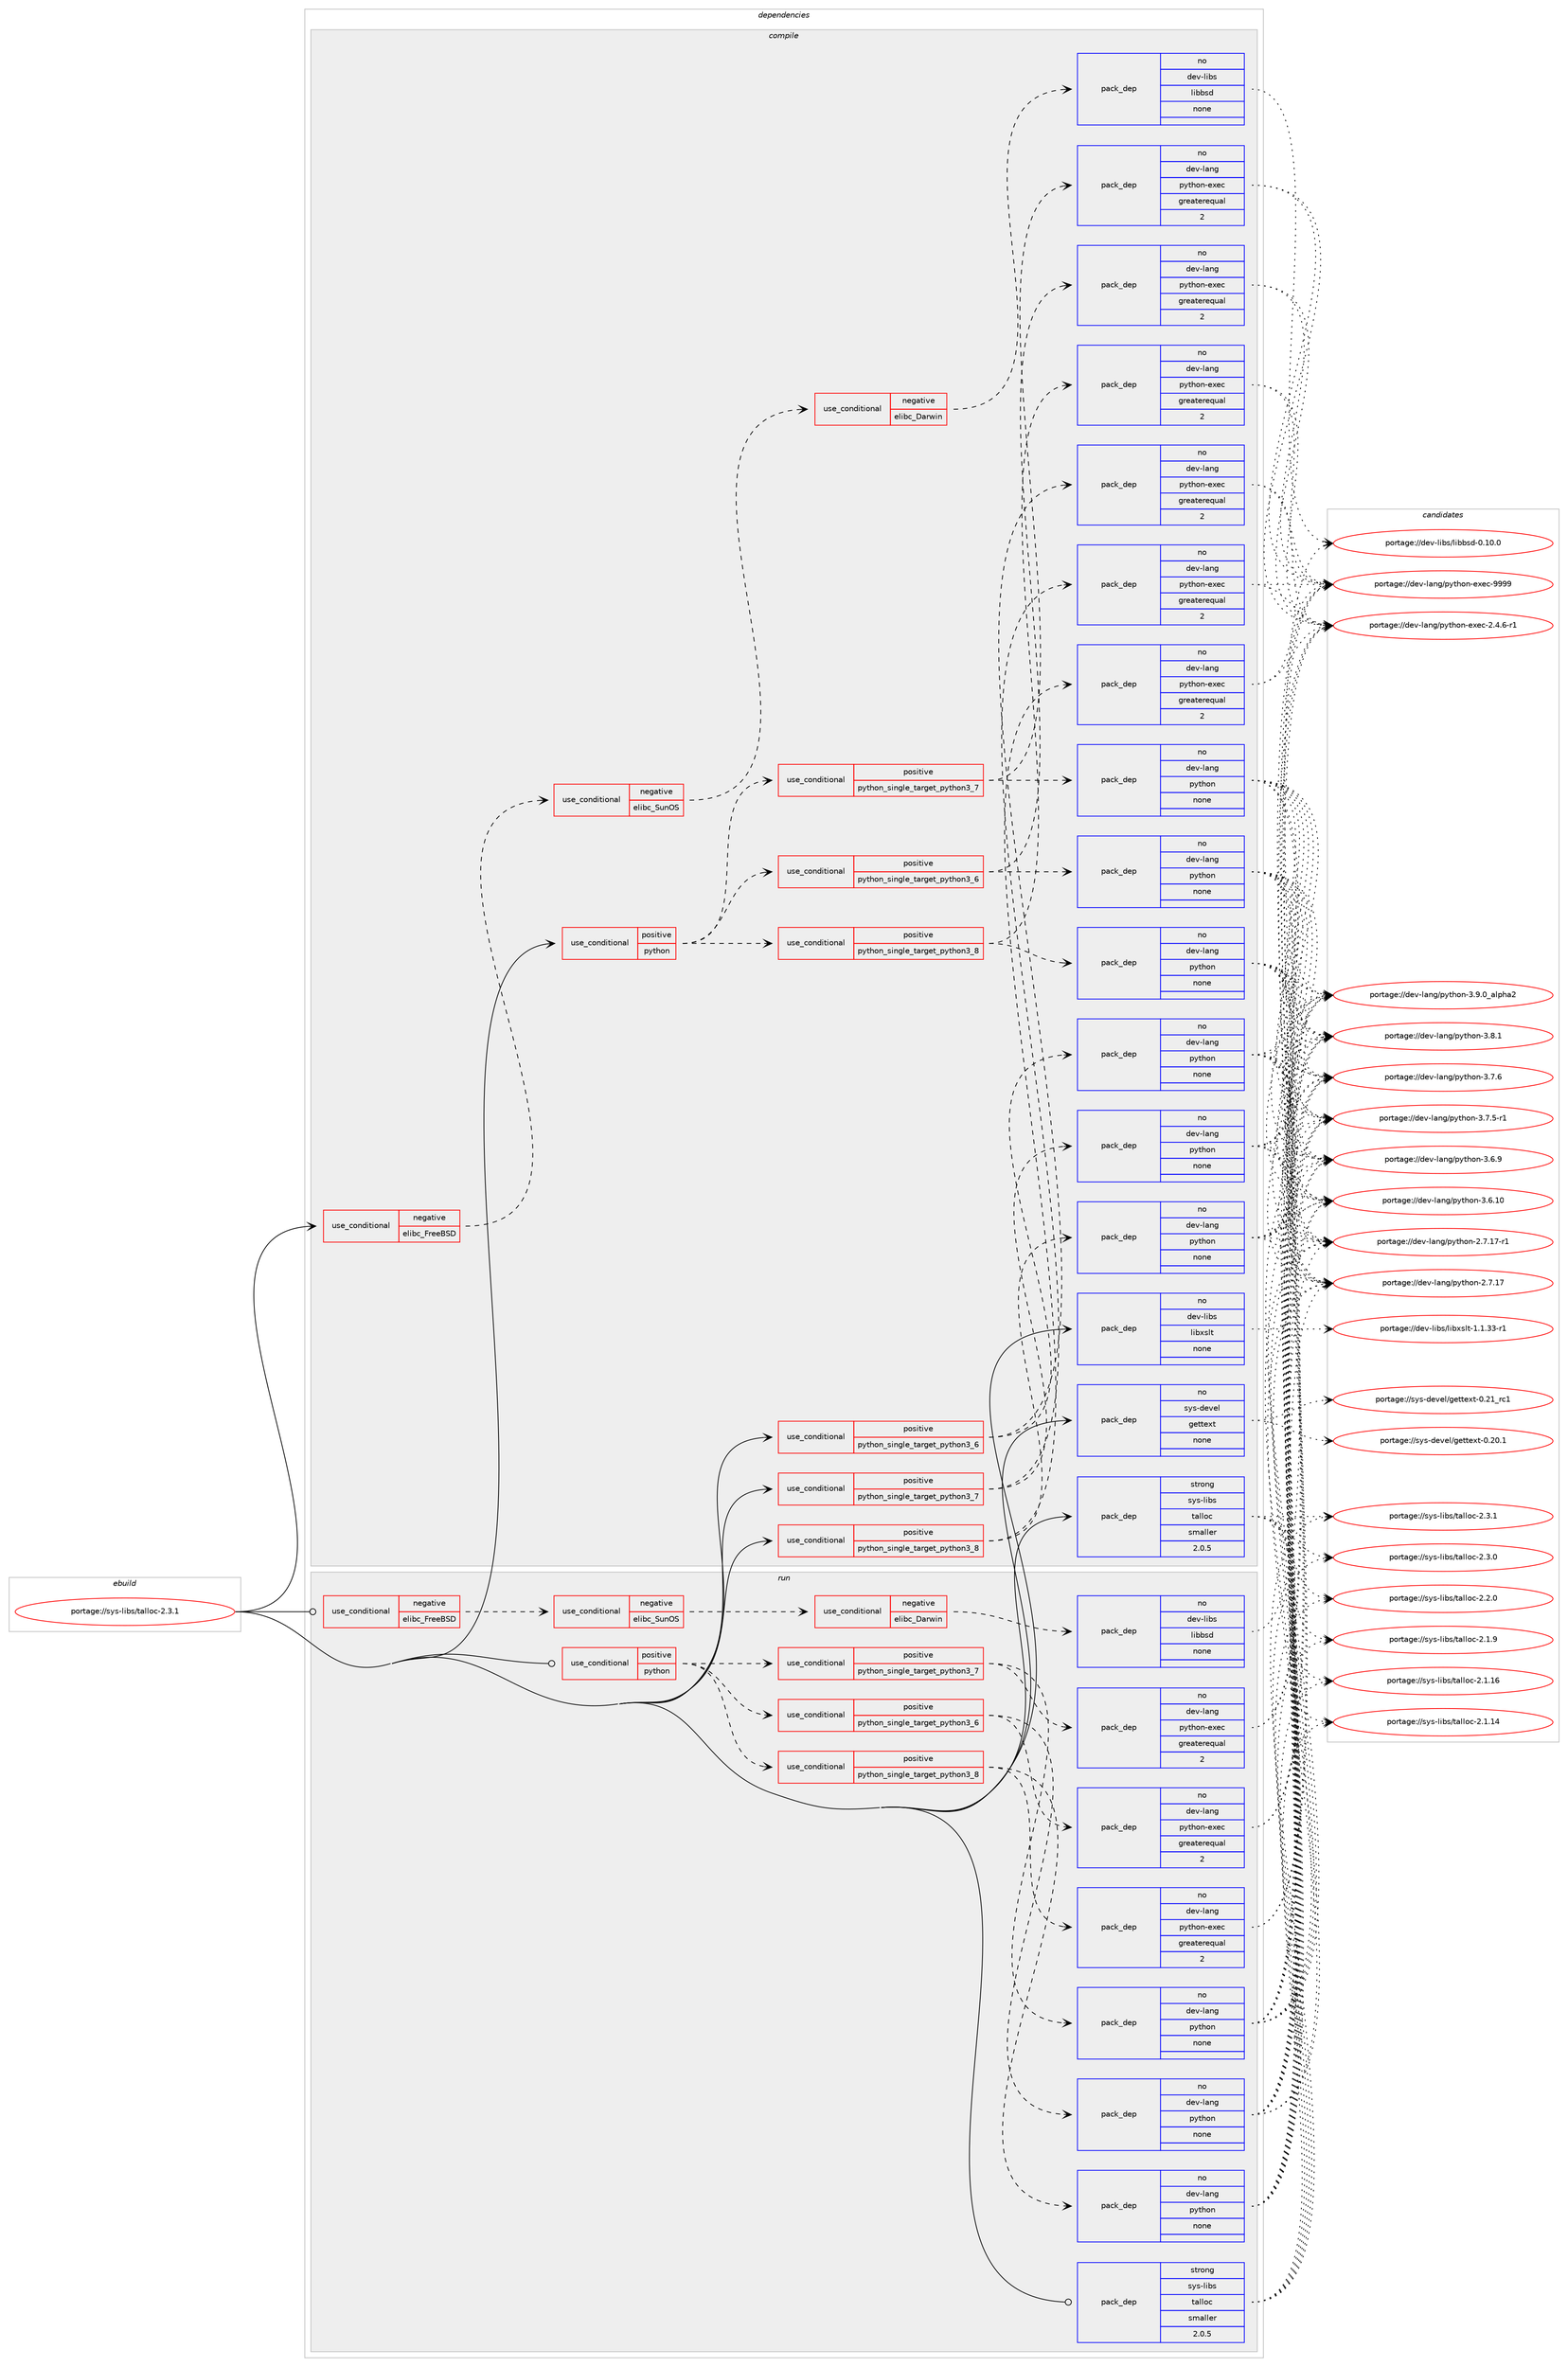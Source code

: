 digraph prolog {

# *************
# Graph options
# *************

newrank=true;
concentrate=true;
compound=true;
graph [rankdir=LR,fontname=Helvetica,fontsize=10,ranksep=1.5];#, ranksep=2.5, nodesep=0.2];
edge  [arrowhead=vee];
node  [fontname=Helvetica,fontsize=10];

# **********
# The ebuild
# **********

subgraph cluster_leftcol {
color=gray;
rank=same;
label=<<i>ebuild</i>>;
id [label="portage://sys-libs/talloc-2.3.1", color=red, width=4, href="../sys-libs/talloc-2.3.1.svg"];
}

# ****************
# The dependencies
# ****************

subgraph cluster_midcol {
color=gray;
label=<<i>dependencies</i>>;
subgraph cluster_compile {
fillcolor="#eeeeee";
style=filled;
label=<<i>compile</i>>;
subgraph cond7404 {
dependency40608 [label=<<TABLE BORDER="0" CELLBORDER="1" CELLSPACING="0" CELLPADDING="4"><TR><TD ROWSPAN="3" CELLPADDING="10">use_conditional</TD></TR><TR><TD>negative</TD></TR><TR><TD>elibc_FreeBSD</TD></TR></TABLE>>, shape=none, color=red];
subgraph cond7405 {
dependency40609 [label=<<TABLE BORDER="0" CELLBORDER="1" CELLSPACING="0" CELLPADDING="4"><TR><TD ROWSPAN="3" CELLPADDING="10">use_conditional</TD></TR><TR><TD>negative</TD></TR><TR><TD>elibc_SunOS</TD></TR></TABLE>>, shape=none, color=red];
subgraph cond7406 {
dependency40610 [label=<<TABLE BORDER="0" CELLBORDER="1" CELLSPACING="0" CELLPADDING="4"><TR><TD ROWSPAN="3" CELLPADDING="10">use_conditional</TD></TR><TR><TD>negative</TD></TR><TR><TD>elibc_Darwin</TD></TR></TABLE>>, shape=none, color=red];
subgraph pack32277 {
dependency40611 [label=<<TABLE BORDER="0" CELLBORDER="1" CELLSPACING="0" CELLPADDING="4" WIDTH="220"><TR><TD ROWSPAN="6" CELLPADDING="30">pack_dep</TD></TR><TR><TD WIDTH="110">no</TD></TR><TR><TD>dev-libs</TD></TR><TR><TD>libbsd</TD></TR><TR><TD>none</TD></TR><TR><TD></TD></TR></TABLE>>, shape=none, color=blue];
}
dependency40610:e -> dependency40611:w [weight=20,style="dashed",arrowhead="vee"];
}
dependency40609:e -> dependency40610:w [weight=20,style="dashed",arrowhead="vee"];
}
dependency40608:e -> dependency40609:w [weight=20,style="dashed",arrowhead="vee"];
}
id:e -> dependency40608:w [weight=20,style="solid",arrowhead="vee"];
subgraph cond7407 {
dependency40612 [label=<<TABLE BORDER="0" CELLBORDER="1" CELLSPACING="0" CELLPADDING="4"><TR><TD ROWSPAN="3" CELLPADDING="10">use_conditional</TD></TR><TR><TD>positive</TD></TR><TR><TD>python</TD></TR></TABLE>>, shape=none, color=red];
subgraph cond7408 {
dependency40613 [label=<<TABLE BORDER="0" CELLBORDER="1" CELLSPACING="0" CELLPADDING="4"><TR><TD ROWSPAN="3" CELLPADDING="10">use_conditional</TD></TR><TR><TD>positive</TD></TR><TR><TD>python_single_target_python3_6</TD></TR></TABLE>>, shape=none, color=red];
subgraph pack32278 {
dependency40614 [label=<<TABLE BORDER="0" CELLBORDER="1" CELLSPACING="0" CELLPADDING="4" WIDTH="220"><TR><TD ROWSPAN="6" CELLPADDING="30">pack_dep</TD></TR><TR><TD WIDTH="110">no</TD></TR><TR><TD>dev-lang</TD></TR><TR><TD>python</TD></TR><TR><TD>none</TD></TR><TR><TD></TD></TR></TABLE>>, shape=none, color=blue];
}
dependency40613:e -> dependency40614:w [weight=20,style="dashed",arrowhead="vee"];
subgraph pack32279 {
dependency40615 [label=<<TABLE BORDER="0" CELLBORDER="1" CELLSPACING="0" CELLPADDING="4" WIDTH="220"><TR><TD ROWSPAN="6" CELLPADDING="30">pack_dep</TD></TR><TR><TD WIDTH="110">no</TD></TR><TR><TD>dev-lang</TD></TR><TR><TD>python-exec</TD></TR><TR><TD>greaterequal</TD></TR><TR><TD>2</TD></TR></TABLE>>, shape=none, color=blue];
}
dependency40613:e -> dependency40615:w [weight=20,style="dashed",arrowhead="vee"];
}
dependency40612:e -> dependency40613:w [weight=20,style="dashed",arrowhead="vee"];
subgraph cond7409 {
dependency40616 [label=<<TABLE BORDER="0" CELLBORDER="1" CELLSPACING="0" CELLPADDING="4"><TR><TD ROWSPAN="3" CELLPADDING="10">use_conditional</TD></TR><TR><TD>positive</TD></TR><TR><TD>python_single_target_python3_7</TD></TR></TABLE>>, shape=none, color=red];
subgraph pack32280 {
dependency40617 [label=<<TABLE BORDER="0" CELLBORDER="1" CELLSPACING="0" CELLPADDING="4" WIDTH="220"><TR><TD ROWSPAN="6" CELLPADDING="30">pack_dep</TD></TR><TR><TD WIDTH="110">no</TD></TR><TR><TD>dev-lang</TD></TR><TR><TD>python</TD></TR><TR><TD>none</TD></TR><TR><TD></TD></TR></TABLE>>, shape=none, color=blue];
}
dependency40616:e -> dependency40617:w [weight=20,style="dashed",arrowhead="vee"];
subgraph pack32281 {
dependency40618 [label=<<TABLE BORDER="0" CELLBORDER="1" CELLSPACING="0" CELLPADDING="4" WIDTH="220"><TR><TD ROWSPAN="6" CELLPADDING="30">pack_dep</TD></TR><TR><TD WIDTH="110">no</TD></TR><TR><TD>dev-lang</TD></TR><TR><TD>python-exec</TD></TR><TR><TD>greaterequal</TD></TR><TR><TD>2</TD></TR></TABLE>>, shape=none, color=blue];
}
dependency40616:e -> dependency40618:w [weight=20,style="dashed",arrowhead="vee"];
}
dependency40612:e -> dependency40616:w [weight=20,style="dashed",arrowhead="vee"];
subgraph cond7410 {
dependency40619 [label=<<TABLE BORDER="0" CELLBORDER="1" CELLSPACING="0" CELLPADDING="4"><TR><TD ROWSPAN="3" CELLPADDING="10">use_conditional</TD></TR><TR><TD>positive</TD></TR><TR><TD>python_single_target_python3_8</TD></TR></TABLE>>, shape=none, color=red];
subgraph pack32282 {
dependency40620 [label=<<TABLE BORDER="0" CELLBORDER="1" CELLSPACING="0" CELLPADDING="4" WIDTH="220"><TR><TD ROWSPAN="6" CELLPADDING="30">pack_dep</TD></TR><TR><TD WIDTH="110">no</TD></TR><TR><TD>dev-lang</TD></TR><TR><TD>python</TD></TR><TR><TD>none</TD></TR><TR><TD></TD></TR></TABLE>>, shape=none, color=blue];
}
dependency40619:e -> dependency40620:w [weight=20,style="dashed",arrowhead="vee"];
subgraph pack32283 {
dependency40621 [label=<<TABLE BORDER="0" CELLBORDER="1" CELLSPACING="0" CELLPADDING="4" WIDTH="220"><TR><TD ROWSPAN="6" CELLPADDING="30">pack_dep</TD></TR><TR><TD WIDTH="110">no</TD></TR><TR><TD>dev-lang</TD></TR><TR><TD>python-exec</TD></TR><TR><TD>greaterequal</TD></TR><TR><TD>2</TD></TR></TABLE>>, shape=none, color=blue];
}
dependency40619:e -> dependency40621:w [weight=20,style="dashed",arrowhead="vee"];
}
dependency40612:e -> dependency40619:w [weight=20,style="dashed",arrowhead="vee"];
}
id:e -> dependency40612:w [weight=20,style="solid",arrowhead="vee"];
subgraph cond7411 {
dependency40622 [label=<<TABLE BORDER="0" CELLBORDER="1" CELLSPACING="0" CELLPADDING="4"><TR><TD ROWSPAN="3" CELLPADDING="10">use_conditional</TD></TR><TR><TD>positive</TD></TR><TR><TD>python_single_target_python3_6</TD></TR></TABLE>>, shape=none, color=red];
subgraph pack32284 {
dependency40623 [label=<<TABLE BORDER="0" CELLBORDER="1" CELLSPACING="0" CELLPADDING="4" WIDTH="220"><TR><TD ROWSPAN="6" CELLPADDING="30">pack_dep</TD></TR><TR><TD WIDTH="110">no</TD></TR><TR><TD>dev-lang</TD></TR><TR><TD>python</TD></TR><TR><TD>none</TD></TR><TR><TD></TD></TR></TABLE>>, shape=none, color=blue];
}
dependency40622:e -> dependency40623:w [weight=20,style="dashed",arrowhead="vee"];
subgraph pack32285 {
dependency40624 [label=<<TABLE BORDER="0" CELLBORDER="1" CELLSPACING="0" CELLPADDING="4" WIDTH="220"><TR><TD ROWSPAN="6" CELLPADDING="30">pack_dep</TD></TR><TR><TD WIDTH="110">no</TD></TR><TR><TD>dev-lang</TD></TR><TR><TD>python-exec</TD></TR><TR><TD>greaterequal</TD></TR><TR><TD>2</TD></TR></TABLE>>, shape=none, color=blue];
}
dependency40622:e -> dependency40624:w [weight=20,style="dashed",arrowhead="vee"];
}
id:e -> dependency40622:w [weight=20,style="solid",arrowhead="vee"];
subgraph cond7412 {
dependency40625 [label=<<TABLE BORDER="0" CELLBORDER="1" CELLSPACING="0" CELLPADDING="4"><TR><TD ROWSPAN="3" CELLPADDING="10">use_conditional</TD></TR><TR><TD>positive</TD></TR><TR><TD>python_single_target_python3_7</TD></TR></TABLE>>, shape=none, color=red];
subgraph pack32286 {
dependency40626 [label=<<TABLE BORDER="0" CELLBORDER="1" CELLSPACING="0" CELLPADDING="4" WIDTH="220"><TR><TD ROWSPAN="6" CELLPADDING="30">pack_dep</TD></TR><TR><TD WIDTH="110">no</TD></TR><TR><TD>dev-lang</TD></TR><TR><TD>python</TD></TR><TR><TD>none</TD></TR><TR><TD></TD></TR></TABLE>>, shape=none, color=blue];
}
dependency40625:e -> dependency40626:w [weight=20,style="dashed",arrowhead="vee"];
subgraph pack32287 {
dependency40627 [label=<<TABLE BORDER="0" CELLBORDER="1" CELLSPACING="0" CELLPADDING="4" WIDTH="220"><TR><TD ROWSPAN="6" CELLPADDING="30">pack_dep</TD></TR><TR><TD WIDTH="110">no</TD></TR><TR><TD>dev-lang</TD></TR><TR><TD>python-exec</TD></TR><TR><TD>greaterequal</TD></TR><TR><TD>2</TD></TR></TABLE>>, shape=none, color=blue];
}
dependency40625:e -> dependency40627:w [weight=20,style="dashed",arrowhead="vee"];
}
id:e -> dependency40625:w [weight=20,style="solid",arrowhead="vee"];
subgraph cond7413 {
dependency40628 [label=<<TABLE BORDER="0" CELLBORDER="1" CELLSPACING="0" CELLPADDING="4"><TR><TD ROWSPAN="3" CELLPADDING="10">use_conditional</TD></TR><TR><TD>positive</TD></TR><TR><TD>python_single_target_python3_8</TD></TR></TABLE>>, shape=none, color=red];
subgraph pack32288 {
dependency40629 [label=<<TABLE BORDER="0" CELLBORDER="1" CELLSPACING="0" CELLPADDING="4" WIDTH="220"><TR><TD ROWSPAN="6" CELLPADDING="30">pack_dep</TD></TR><TR><TD WIDTH="110">no</TD></TR><TR><TD>dev-lang</TD></TR><TR><TD>python</TD></TR><TR><TD>none</TD></TR><TR><TD></TD></TR></TABLE>>, shape=none, color=blue];
}
dependency40628:e -> dependency40629:w [weight=20,style="dashed",arrowhead="vee"];
subgraph pack32289 {
dependency40630 [label=<<TABLE BORDER="0" CELLBORDER="1" CELLSPACING="0" CELLPADDING="4" WIDTH="220"><TR><TD ROWSPAN="6" CELLPADDING="30">pack_dep</TD></TR><TR><TD WIDTH="110">no</TD></TR><TR><TD>dev-lang</TD></TR><TR><TD>python-exec</TD></TR><TR><TD>greaterequal</TD></TR><TR><TD>2</TD></TR></TABLE>>, shape=none, color=blue];
}
dependency40628:e -> dependency40630:w [weight=20,style="dashed",arrowhead="vee"];
}
id:e -> dependency40628:w [weight=20,style="solid",arrowhead="vee"];
subgraph pack32290 {
dependency40631 [label=<<TABLE BORDER="0" CELLBORDER="1" CELLSPACING="0" CELLPADDING="4" WIDTH="220"><TR><TD ROWSPAN="6" CELLPADDING="30">pack_dep</TD></TR><TR><TD WIDTH="110">no</TD></TR><TR><TD>dev-libs</TD></TR><TR><TD>libxslt</TD></TR><TR><TD>none</TD></TR><TR><TD></TD></TR></TABLE>>, shape=none, color=blue];
}
id:e -> dependency40631:w [weight=20,style="solid",arrowhead="vee"];
subgraph pack32291 {
dependency40632 [label=<<TABLE BORDER="0" CELLBORDER="1" CELLSPACING="0" CELLPADDING="4" WIDTH="220"><TR><TD ROWSPAN="6" CELLPADDING="30">pack_dep</TD></TR><TR><TD WIDTH="110">no</TD></TR><TR><TD>sys-devel</TD></TR><TR><TD>gettext</TD></TR><TR><TD>none</TD></TR><TR><TD></TD></TR></TABLE>>, shape=none, color=blue];
}
id:e -> dependency40632:w [weight=20,style="solid",arrowhead="vee"];
subgraph pack32292 {
dependency40633 [label=<<TABLE BORDER="0" CELLBORDER="1" CELLSPACING="0" CELLPADDING="4" WIDTH="220"><TR><TD ROWSPAN="6" CELLPADDING="30">pack_dep</TD></TR><TR><TD WIDTH="110">strong</TD></TR><TR><TD>sys-libs</TD></TR><TR><TD>talloc</TD></TR><TR><TD>smaller</TD></TR><TR><TD>2.0.5</TD></TR></TABLE>>, shape=none, color=blue];
}
id:e -> dependency40633:w [weight=20,style="solid",arrowhead="vee"];
}
subgraph cluster_compileandrun {
fillcolor="#eeeeee";
style=filled;
label=<<i>compile and run</i>>;
}
subgraph cluster_run {
fillcolor="#eeeeee";
style=filled;
label=<<i>run</i>>;
subgraph cond7414 {
dependency40634 [label=<<TABLE BORDER="0" CELLBORDER="1" CELLSPACING="0" CELLPADDING="4"><TR><TD ROWSPAN="3" CELLPADDING="10">use_conditional</TD></TR><TR><TD>negative</TD></TR><TR><TD>elibc_FreeBSD</TD></TR></TABLE>>, shape=none, color=red];
subgraph cond7415 {
dependency40635 [label=<<TABLE BORDER="0" CELLBORDER="1" CELLSPACING="0" CELLPADDING="4"><TR><TD ROWSPAN="3" CELLPADDING="10">use_conditional</TD></TR><TR><TD>negative</TD></TR><TR><TD>elibc_SunOS</TD></TR></TABLE>>, shape=none, color=red];
subgraph cond7416 {
dependency40636 [label=<<TABLE BORDER="0" CELLBORDER="1" CELLSPACING="0" CELLPADDING="4"><TR><TD ROWSPAN="3" CELLPADDING="10">use_conditional</TD></TR><TR><TD>negative</TD></TR><TR><TD>elibc_Darwin</TD></TR></TABLE>>, shape=none, color=red];
subgraph pack32293 {
dependency40637 [label=<<TABLE BORDER="0" CELLBORDER="1" CELLSPACING="0" CELLPADDING="4" WIDTH="220"><TR><TD ROWSPAN="6" CELLPADDING="30">pack_dep</TD></TR><TR><TD WIDTH="110">no</TD></TR><TR><TD>dev-libs</TD></TR><TR><TD>libbsd</TD></TR><TR><TD>none</TD></TR><TR><TD></TD></TR></TABLE>>, shape=none, color=blue];
}
dependency40636:e -> dependency40637:w [weight=20,style="dashed",arrowhead="vee"];
}
dependency40635:e -> dependency40636:w [weight=20,style="dashed",arrowhead="vee"];
}
dependency40634:e -> dependency40635:w [weight=20,style="dashed",arrowhead="vee"];
}
id:e -> dependency40634:w [weight=20,style="solid",arrowhead="odot"];
subgraph cond7417 {
dependency40638 [label=<<TABLE BORDER="0" CELLBORDER="1" CELLSPACING="0" CELLPADDING="4"><TR><TD ROWSPAN="3" CELLPADDING="10">use_conditional</TD></TR><TR><TD>positive</TD></TR><TR><TD>python</TD></TR></TABLE>>, shape=none, color=red];
subgraph cond7418 {
dependency40639 [label=<<TABLE BORDER="0" CELLBORDER="1" CELLSPACING="0" CELLPADDING="4"><TR><TD ROWSPAN="3" CELLPADDING="10">use_conditional</TD></TR><TR><TD>positive</TD></TR><TR><TD>python_single_target_python3_6</TD></TR></TABLE>>, shape=none, color=red];
subgraph pack32294 {
dependency40640 [label=<<TABLE BORDER="0" CELLBORDER="1" CELLSPACING="0" CELLPADDING="4" WIDTH="220"><TR><TD ROWSPAN="6" CELLPADDING="30">pack_dep</TD></TR><TR><TD WIDTH="110">no</TD></TR><TR><TD>dev-lang</TD></TR><TR><TD>python</TD></TR><TR><TD>none</TD></TR><TR><TD></TD></TR></TABLE>>, shape=none, color=blue];
}
dependency40639:e -> dependency40640:w [weight=20,style="dashed",arrowhead="vee"];
subgraph pack32295 {
dependency40641 [label=<<TABLE BORDER="0" CELLBORDER="1" CELLSPACING="0" CELLPADDING="4" WIDTH="220"><TR><TD ROWSPAN="6" CELLPADDING="30">pack_dep</TD></TR><TR><TD WIDTH="110">no</TD></TR><TR><TD>dev-lang</TD></TR><TR><TD>python-exec</TD></TR><TR><TD>greaterequal</TD></TR><TR><TD>2</TD></TR></TABLE>>, shape=none, color=blue];
}
dependency40639:e -> dependency40641:w [weight=20,style="dashed",arrowhead="vee"];
}
dependency40638:e -> dependency40639:w [weight=20,style="dashed",arrowhead="vee"];
subgraph cond7419 {
dependency40642 [label=<<TABLE BORDER="0" CELLBORDER="1" CELLSPACING="0" CELLPADDING="4"><TR><TD ROWSPAN="3" CELLPADDING="10">use_conditional</TD></TR><TR><TD>positive</TD></TR><TR><TD>python_single_target_python3_7</TD></TR></TABLE>>, shape=none, color=red];
subgraph pack32296 {
dependency40643 [label=<<TABLE BORDER="0" CELLBORDER="1" CELLSPACING="0" CELLPADDING="4" WIDTH="220"><TR><TD ROWSPAN="6" CELLPADDING="30">pack_dep</TD></TR><TR><TD WIDTH="110">no</TD></TR><TR><TD>dev-lang</TD></TR><TR><TD>python</TD></TR><TR><TD>none</TD></TR><TR><TD></TD></TR></TABLE>>, shape=none, color=blue];
}
dependency40642:e -> dependency40643:w [weight=20,style="dashed",arrowhead="vee"];
subgraph pack32297 {
dependency40644 [label=<<TABLE BORDER="0" CELLBORDER="1" CELLSPACING="0" CELLPADDING="4" WIDTH="220"><TR><TD ROWSPAN="6" CELLPADDING="30">pack_dep</TD></TR><TR><TD WIDTH="110">no</TD></TR><TR><TD>dev-lang</TD></TR><TR><TD>python-exec</TD></TR><TR><TD>greaterequal</TD></TR><TR><TD>2</TD></TR></TABLE>>, shape=none, color=blue];
}
dependency40642:e -> dependency40644:w [weight=20,style="dashed",arrowhead="vee"];
}
dependency40638:e -> dependency40642:w [weight=20,style="dashed",arrowhead="vee"];
subgraph cond7420 {
dependency40645 [label=<<TABLE BORDER="0" CELLBORDER="1" CELLSPACING="0" CELLPADDING="4"><TR><TD ROWSPAN="3" CELLPADDING="10">use_conditional</TD></TR><TR><TD>positive</TD></TR><TR><TD>python_single_target_python3_8</TD></TR></TABLE>>, shape=none, color=red];
subgraph pack32298 {
dependency40646 [label=<<TABLE BORDER="0" CELLBORDER="1" CELLSPACING="0" CELLPADDING="4" WIDTH="220"><TR><TD ROWSPAN="6" CELLPADDING="30">pack_dep</TD></TR><TR><TD WIDTH="110">no</TD></TR><TR><TD>dev-lang</TD></TR><TR><TD>python</TD></TR><TR><TD>none</TD></TR><TR><TD></TD></TR></TABLE>>, shape=none, color=blue];
}
dependency40645:e -> dependency40646:w [weight=20,style="dashed",arrowhead="vee"];
subgraph pack32299 {
dependency40647 [label=<<TABLE BORDER="0" CELLBORDER="1" CELLSPACING="0" CELLPADDING="4" WIDTH="220"><TR><TD ROWSPAN="6" CELLPADDING="30">pack_dep</TD></TR><TR><TD WIDTH="110">no</TD></TR><TR><TD>dev-lang</TD></TR><TR><TD>python-exec</TD></TR><TR><TD>greaterequal</TD></TR><TR><TD>2</TD></TR></TABLE>>, shape=none, color=blue];
}
dependency40645:e -> dependency40647:w [weight=20,style="dashed",arrowhead="vee"];
}
dependency40638:e -> dependency40645:w [weight=20,style="dashed",arrowhead="vee"];
}
id:e -> dependency40638:w [weight=20,style="solid",arrowhead="odot"];
subgraph pack32300 {
dependency40648 [label=<<TABLE BORDER="0" CELLBORDER="1" CELLSPACING="0" CELLPADDING="4" WIDTH="220"><TR><TD ROWSPAN="6" CELLPADDING="30">pack_dep</TD></TR><TR><TD WIDTH="110">strong</TD></TR><TR><TD>sys-libs</TD></TR><TR><TD>talloc</TD></TR><TR><TD>smaller</TD></TR><TR><TD>2.0.5</TD></TR></TABLE>>, shape=none, color=blue];
}
id:e -> dependency40648:w [weight=20,style="solid",arrowhead="odot"];
}
}

# **************
# The candidates
# **************

subgraph cluster_choices {
rank=same;
color=gray;
label=<<i>candidates</i>>;

subgraph choice32277 {
color=black;
nodesep=1;
choice100101118451081059811547108105989811510045484649484648 [label="portage://dev-libs/libbsd-0.10.0", color=red, width=4,href="../dev-libs/libbsd-0.10.0.svg"];
dependency40611:e -> choice100101118451081059811547108105989811510045484649484648:w [style=dotted,weight="100"];
}
subgraph choice32278 {
color=black;
nodesep=1;
choice10010111845108971101034711212111610411111045514657464895971081121049750 [label="portage://dev-lang/python-3.9.0_alpha2", color=red, width=4,href="../dev-lang/python-3.9.0_alpha2.svg"];
choice100101118451089711010347112121116104111110455146564649 [label="portage://dev-lang/python-3.8.1", color=red, width=4,href="../dev-lang/python-3.8.1.svg"];
choice100101118451089711010347112121116104111110455146554654 [label="portage://dev-lang/python-3.7.6", color=red, width=4,href="../dev-lang/python-3.7.6.svg"];
choice1001011184510897110103471121211161041111104551465546534511449 [label="portage://dev-lang/python-3.7.5-r1", color=red, width=4,href="../dev-lang/python-3.7.5-r1.svg"];
choice100101118451089711010347112121116104111110455146544657 [label="portage://dev-lang/python-3.6.9", color=red, width=4,href="../dev-lang/python-3.6.9.svg"];
choice10010111845108971101034711212111610411111045514654464948 [label="portage://dev-lang/python-3.6.10", color=red, width=4,href="../dev-lang/python-3.6.10.svg"];
choice100101118451089711010347112121116104111110455046554649554511449 [label="portage://dev-lang/python-2.7.17-r1", color=red, width=4,href="../dev-lang/python-2.7.17-r1.svg"];
choice10010111845108971101034711212111610411111045504655464955 [label="portage://dev-lang/python-2.7.17", color=red, width=4,href="../dev-lang/python-2.7.17.svg"];
dependency40614:e -> choice10010111845108971101034711212111610411111045514657464895971081121049750:w [style=dotted,weight="100"];
dependency40614:e -> choice100101118451089711010347112121116104111110455146564649:w [style=dotted,weight="100"];
dependency40614:e -> choice100101118451089711010347112121116104111110455146554654:w [style=dotted,weight="100"];
dependency40614:e -> choice1001011184510897110103471121211161041111104551465546534511449:w [style=dotted,weight="100"];
dependency40614:e -> choice100101118451089711010347112121116104111110455146544657:w [style=dotted,weight="100"];
dependency40614:e -> choice10010111845108971101034711212111610411111045514654464948:w [style=dotted,weight="100"];
dependency40614:e -> choice100101118451089711010347112121116104111110455046554649554511449:w [style=dotted,weight="100"];
dependency40614:e -> choice10010111845108971101034711212111610411111045504655464955:w [style=dotted,weight="100"];
}
subgraph choice32279 {
color=black;
nodesep=1;
choice10010111845108971101034711212111610411111045101120101994557575757 [label="portage://dev-lang/python-exec-9999", color=red, width=4,href="../dev-lang/python-exec-9999.svg"];
choice10010111845108971101034711212111610411111045101120101994550465246544511449 [label="portage://dev-lang/python-exec-2.4.6-r1", color=red, width=4,href="../dev-lang/python-exec-2.4.6-r1.svg"];
dependency40615:e -> choice10010111845108971101034711212111610411111045101120101994557575757:w [style=dotted,weight="100"];
dependency40615:e -> choice10010111845108971101034711212111610411111045101120101994550465246544511449:w [style=dotted,weight="100"];
}
subgraph choice32280 {
color=black;
nodesep=1;
choice10010111845108971101034711212111610411111045514657464895971081121049750 [label="portage://dev-lang/python-3.9.0_alpha2", color=red, width=4,href="../dev-lang/python-3.9.0_alpha2.svg"];
choice100101118451089711010347112121116104111110455146564649 [label="portage://dev-lang/python-3.8.1", color=red, width=4,href="../dev-lang/python-3.8.1.svg"];
choice100101118451089711010347112121116104111110455146554654 [label="portage://dev-lang/python-3.7.6", color=red, width=4,href="../dev-lang/python-3.7.6.svg"];
choice1001011184510897110103471121211161041111104551465546534511449 [label="portage://dev-lang/python-3.7.5-r1", color=red, width=4,href="../dev-lang/python-3.7.5-r1.svg"];
choice100101118451089711010347112121116104111110455146544657 [label="portage://dev-lang/python-3.6.9", color=red, width=4,href="../dev-lang/python-3.6.9.svg"];
choice10010111845108971101034711212111610411111045514654464948 [label="portage://dev-lang/python-3.6.10", color=red, width=4,href="../dev-lang/python-3.6.10.svg"];
choice100101118451089711010347112121116104111110455046554649554511449 [label="portage://dev-lang/python-2.7.17-r1", color=red, width=4,href="../dev-lang/python-2.7.17-r1.svg"];
choice10010111845108971101034711212111610411111045504655464955 [label="portage://dev-lang/python-2.7.17", color=red, width=4,href="../dev-lang/python-2.7.17.svg"];
dependency40617:e -> choice10010111845108971101034711212111610411111045514657464895971081121049750:w [style=dotted,weight="100"];
dependency40617:e -> choice100101118451089711010347112121116104111110455146564649:w [style=dotted,weight="100"];
dependency40617:e -> choice100101118451089711010347112121116104111110455146554654:w [style=dotted,weight="100"];
dependency40617:e -> choice1001011184510897110103471121211161041111104551465546534511449:w [style=dotted,weight="100"];
dependency40617:e -> choice100101118451089711010347112121116104111110455146544657:w [style=dotted,weight="100"];
dependency40617:e -> choice10010111845108971101034711212111610411111045514654464948:w [style=dotted,weight="100"];
dependency40617:e -> choice100101118451089711010347112121116104111110455046554649554511449:w [style=dotted,weight="100"];
dependency40617:e -> choice10010111845108971101034711212111610411111045504655464955:w [style=dotted,weight="100"];
}
subgraph choice32281 {
color=black;
nodesep=1;
choice10010111845108971101034711212111610411111045101120101994557575757 [label="portage://dev-lang/python-exec-9999", color=red, width=4,href="../dev-lang/python-exec-9999.svg"];
choice10010111845108971101034711212111610411111045101120101994550465246544511449 [label="portage://dev-lang/python-exec-2.4.6-r1", color=red, width=4,href="../dev-lang/python-exec-2.4.6-r1.svg"];
dependency40618:e -> choice10010111845108971101034711212111610411111045101120101994557575757:w [style=dotted,weight="100"];
dependency40618:e -> choice10010111845108971101034711212111610411111045101120101994550465246544511449:w [style=dotted,weight="100"];
}
subgraph choice32282 {
color=black;
nodesep=1;
choice10010111845108971101034711212111610411111045514657464895971081121049750 [label="portage://dev-lang/python-3.9.0_alpha2", color=red, width=4,href="../dev-lang/python-3.9.0_alpha2.svg"];
choice100101118451089711010347112121116104111110455146564649 [label="portage://dev-lang/python-3.8.1", color=red, width=4,href="../dev-lang/python-3.8.1.svg"];
choice100101118451089711010347112121116104111110455146554654 [label="portage://dev-lang/python-3.7.6", color=red, width=4,href="../dev-lang/python-3.7.6.svg"];
choice1001011184510897110103471121211161041111104551465546534511449 [label="portage://dev-lang/python-3.7.5-r1", color=red, width=4,href="../dev-lang/python-3.7.5-r1.svg"];
choice100101118451089711010347112121116104111110455146544657 [label="portage://dev-lang/python-3.6.9", color=red, width=4,href="../dev-lang/python-3.6.9.svg"];
choice10010111845108971101034711212111610411111045514654464948 [label="portage://dev-lang/python-3.6.10", color=red, width=4,href="../dev-lang/python-3.6.10.svg"];
choice100101118451089711010347112121116104111110455046554649554511449 [label="portage://dev-lang/python-2.7.17-r1", color=red, width=4,href="../dev-lang/python-2.7.17-r1.svg"];
choice10010111845108971101034711212111610411111045504655464955 [label="portage://dev-lang/python-2.7.17", color=red, width=4,href="../dev-lang/python-2.7.17.svg"];
dependency40620:e -> choice10010111845108971101034711212111610411111045514657464895971081121049750:w [style=dotted,weight="100"];
dependency40620:e -> choice100101118451089711010347112121116104111110455146564649:w [style=dotted,weight="100"];
dependency40620:e -> choice100101118451089711010347112121116104111110455146554654:w [style=dotted,weight="100"];
dependency40620:e -> choice1001011184510897110103471121211161041111104551465546534511449:w [style=dotted,weight="100"];
dependency40620:e -> choice100101118451089711010347112121116104111110455146544657:w [style=dotted,weight="100"];
dependency40620:e -> choice10010111845108971101034711212111610411111045514654464948:w [style=dotted,weight="100"];
dependency40620:e -> choice100101118451089711010347112121116104111110455046554649554511449:w [style=dotted,weight="100"];
dependency40620:e -> choice10010111845108971101034711212111610411111045504655464955:w [style=dotted,weight="100"];
}
subgraph choice32283 {
color=black;
nodesep=1;
choice10010111845108971101034711212111610411111045101120101994557575757 [label="portage://dev-lang/python-exec-9999", color=red, width=4,href="../dev-lang/python-exec-9999.svg"];
choice10010111845108971101034711212111610411111045101120101994550465246544511449 [label="portage://dev-lang/python-exec-2.4.6-r1", color=red, width=4,href="../dev-lang/python-exec-2.4.6-r1.svg"];
dependency40621:e -> choice10010111845108971101034711212111610411111045101120101994557575757:w [style=dotted,weight="100"];
dependency40621:e -> choice10010111845108971101034711212111610411111045101120101994550465246544511449:w [style=dotted,weight="100"];
}
subgraph choice32284 {
color=black;
nodesep=1;
choice10010111845108971101034711212111610411111045514657464895971081121049750 [label="portage://dev-lang/python-3.9.0_alpha2", color=red, width=4,href="../dev-lang/python-3.9.0_alpha2.svg"];
choice100101118451089711010347112121116104111110455146564649 [label="portage://dev-lang/python-3.8.1", color=red, width=4,href="../dev-lang/python-3.8.1.svg"];
choice100101118451089711010347112121116104111110455146554654 [label="portage://dev-lang/python-3.7.6", color=red, width=4,href="../dev-lang/python-3.7.6.svg"];
choice1001011184510897110103471121211161041111104551465546534511449 [label="portage://dev-lang/python-3.7.5-r1", color=red, width=4,href="../dev-lang/python-3.7.5-r1.svg"];
choice100101118451089711010347112121116104111110455146544657 [label="portage://dev-lang/python-3.6.9", color=red, width=4,href="../dev-lang/python-3.6.9.svg"];
choice10010111845108971101034711212111610411111045514654464948 [label="portage://dev-lang/python-3.6.10", color=red, width=4,href="../dev-lang/python-3.6.10.svg"];
choice100101118451089711010347112121116104111110455046554649554511449 [label="portage://dev-lang/python-2.7.17-r1", color=red, width=4,href="../dev-lang/python-2.7.17-r1.svg"];
choice10010111845108971101034711212111610411111045504655464955 [label="portage://dev-lang/python-2.7.17", color=red, width=4,href="../dev-lang/python-2.7.17.svg"];
dependency40623:e -> choice10010111845108971101034711212111610411111045514657464895971081121049750:w [style=dotted,weight="100"];
dependency40623:e -> choice100101118451089711010347112121116104111110455146564649:w [style=dotted,weight="100"];
dependency40623:e -> choice100101118451089711010347112121116104111110455146554654:w [style=dotted,weight="100"];
dependency40623:e -> choice1001011184510897110103471121211161041111104551465546534511449:w [style=dotted,weight="100"];
dependency40623:e -> choice100101118451089711010347112121116104111110455146544657:w [style=dotted,weight="100"];
dependency40623:e -> choice10010111845108971101034711212111610411111045514654464948:w [style=dotted,weight="100"];
dependency40623:e -> choice100101118451089711010347112121116104111110455046554649554511449:w [style=dotted,weight="100"];
dependency40623:e -> choice10010111845108971101034711212111610411111045504655464955:w [style=dotted,weight="100"];
}
subgraph choice32285 {
color=black;
nodesep=1;
choice10010111845108971101034711212111610411111045101120101994557575757 [label="portage://dev-lang/python-exec-9999", color=red, width=4,href="../dev-lang/python-exec-9999.svg"];
choice10010111845108971101034711212111610411111045101120101994550465246544511449 [label="portage://dev-lang/python-exec-2.4.6-r1", color=red, width=4,href="../dev-lang/python-exec-2.4.6-r1.svg"];
dependency40624:e -> choice10010111845108971101034711212111610411111045101120101994557575757:w [style=dotted,weight="100"];
dependency40624:e -> choice10010111845108971101034711212111610411111045101120101994550465246544511449:w [style=dotted,weight="100"];
}
subgraph choice32286 {
color=black;
nodesep=1;
choice10010111845108971101034711212111610411111045514657464895971081121049750 [label="portage://dev-lang/python-3.9.0_alpha2", color=red, width=4,href="../dev-lang/python-3.9.0_alpha2.svg"];
choice100101118451089711010347112121116104111110455146564649 [label="portage://dev-lang/python-3.8.1", color=red, width=4,href="../dev-lang/python-3.8.1.svg"];
choice100101118451089711010347112121116104111110455146554654 [label="portage://dev-lang/python-3.7.6", color=red, width=4,href="../dev-lang/python-3.7.6.svg"];
choice1001011184510897110103471121211161041111104551465546534511449 [label="portage://dev-lang/python-3.7.5-r1", color=red, width=4,href="../dev-lang/python-3.7.5-r1.svg"];
choice100101118451089711010347112121116104111110455146544657 [label="portage://dev-lang/python-3.6.9", color=red, width=4,href="../dev-lang/python-3.6.9.svg"];
choice10010111845108971101034711212111610411111045514654464948 [label="portage://dev-lang/python-3.6.10", color=red, width=4,href="../dev-lang/python-3.6.10.svg"];
choice100101118451089711010347112121116104111110455046554649554511449 [label="portage://dev-lang/python-2.7.17-r1", color=red, width=4,href="../dev-lang/python-2.7.17-r1.svg"];
choice10010111845108971101034711212111610411111045504655464955 [label="portage://dev-lang/python-2.7.17", color=red, width=4,href="../dev-lang/python-2.7.17.svg"];
dependency40626:e -> choice10010111845108971101034711212111610411111045514657464895971081121049750:w [style=dotted,weight="100"];
dependency40626:e -> choice100101118451089711010347112121116104111110455146564649:w [style=dotted,weight="100"];
dependency40626:e -> choice100101118451089711010347112121116104111110455146554654:w [style=dotted,weight="100"];
dependency40626:e -> choice1001011184510897110103471121211161041111104551465546534511449:w [style=dotted,weight="100"];
dependency40626:e -> choice100101118451089711010347112121116104111110455146544657:w [style=dotted,weight="100"];
dependency40626:e -> choice10010111845108971101034711212111610411111045514654464948:w [style=dotted,weight="100"];
dependency40626:e -> choice100101118451089711010347112121116104111110455046554649554511449:w [style=dotted,weight="100"];
dependency40626:e -> choice10010111845108971101034711212111610411111045504655464955:w [style=dotted,weight="100"];
}
subgraph choice32287 {
color=black;
nodesep=1;
choice10010111845108971101034711212111610411111045101120101994557575757 [label="portage://dev-lang/python-exec-9999", color=red, width=4,href="../dev-lang/python-exec-9999.svg"];
choice10010111845108971101034711212111610411111045101120101994550465246544511449 [label="portage://dev-lang/python-exec-2.4.6-r1", color=red, width=4,href="../dev-lang/python-exec-2.4.6-r1.svg"];
dependency40627:e -> choice10010111845108971101034711212111610411111045101120101994557575757:w [style=dotted,weight="100"];
dependency40627:e -> choice10010111845108971101034711212111610411111045101120101994550465246544511449:w [style=dotted,weight="100"];
}
subgraph choice32288 {
color=black;
nodesep=1;
choice10010111845108971101034711212111610411111045514657464895971081121049750 [label="portage://dev-lang/python-3.9.0_alpha2", color=red, width=4,href="../dev-lang/python-3.9.0_alpha2.svg"];
choice100101118451089711010347112121116104111110455146564649 [label="portage://dev-lang/python-3.8.1", color=red, width=4,href="../dev-lang/python-3.8.1.svg"];
choice100101118451089711010347112121116104111110455146554654 [label="portage://dev-lang/python-3.7.6", color=red, width=4,href="../dev-lang/python-3.7.6.svg"];
choice1001011184510897110103471121211161041111104551465546534511449 [label="portage://dev-lang/python-3.7.5-r1", color=red, width=4,href="../dev-lang/python-3.7.5-r1.svg"];
choice100101118451089711010347112121116104111110455146544657 [label="portage://dev-lang/python-3.6.9", color=red, width=4,href="../dev-lang/python-3.6.9.svg"];
choice10010111845108971101034711212111610411111045514654464948 [label="portage://dev-lang/python-3.6.10", color=red, width=4,href="../dev-lang/python-3.6.10.svg"];
choice100101118451089711010347112121116104111110455046554649554511449 [label="portage://dev-lang/python-2.7.17-r1", color=red, width=4,href="../dev-lang/python-2.7.17-r1.svg"];
choice10010111845108971101034711212111610411111045504655464955 [label="portage://dev-lang/python-2.7.17", color=red, width=4,href="../dev-lang/python-2.7.17.svg"];
dependency40629:e -> choice10010111845108971101034711212111610411111045514657464895971081121049750:w [style=dotted,weight="100"];
dependency40629:e -> choice100101118451089711010347112121116104111110455146564649:w [style=dotted,weight="100"];
dependency40629:e -> choice100101118451089711010347112121116104111110455146554654:w [style=dotted,weight="100"];
dependency40629:e -> choice1001011184510897110103471121211161041111104551465546534511449:w [style=dotted,weight="100"];
dependency40629:e -> choice100101118451089711010347112121116104111110455146544657:w [style=dotted,weight="100"];
dependency40629:e -> choice10010111845108971101034711212111610411111045514654464948:w [style=dotted,weight="100"];
dependency40629:e -> choice100101118451089711010347112121116104111110455046554649554511449:w [style=dotted,weight="100"];
dependency40629:e -> choice10010111845108971101034711212111610411111045504655464955:w [style=dotted,weight="100"];
}
subgraph choice32289 {
color=black;
nodesep=1;
choice10010111845108971101034711212111610411111045101120101994557575757 [label="portage://dev-lang/python-exec-9999", color=red, width=4,href="../dev-lang/python-exec-9999.svg"];
choice10010111845108971101034711212111610411111045101120101994550465246544511449 [label="portage://dev-lang/python-exec-2.4.6-r1", color=red, width=4,href="../dev-lang/python-exec-2.4.6-r1.svg"];
dependency40630:e -> choice10010111845108971101034711212111610411111045101120101994557575757:w [style=dotted,weight="100"];
dependency40630:e -> choice10010111845108971101034711212111610411111045101120101994550465246544511449:w [style=dotted,weight="100"];
}
subgraph choice32290 {
color=black;
nodesep=1;
choice10010111845108105981154710810598120115108116454946494651514511449 [label="portage://dev-libs/libxslt-1.1.33-r1", color=red, width=4,href="../dev-libs/libxslt-1.1.33-r1.svg"];
dependency40631:e -> choice10010111845108105981154710810598120115108116454946494651514511449:w [style=dotted,weight="100"];
}
subgraph choice32291 {
color=black;
nodesep=1;
choice11512111545100101118101108471031011161161011201164548465049951149949 [label="portage://sys-devel/gettext-0.21_rc1", color=red, width=4,href="../sys-devel/gettext-0.21_rc1.svg"];
choice115121115451001011181011084710310111611610112011645484650484649 [label="portage://sys-devel/gettext-0.20.1", color=red, width=4,href="../sys-devel/gettext-0.20.1.svg"];
dependency40632:e -> choice11512111545100101118101108471031011161161011201164548465049951149949:w [style=dotted,weight="100"];
dependency40632:e -> choice115121115451001011181011084710310111611610112011645484650484649:w [style=dotted,weight="100"];
}
subgraph choice32292 {
color=black;
nodesep=1;
choice1151211154510810598115471169710810811199455046514649 [label="portage://sys-libs/talloc-2.3.1", color=red, width=4,href="../sys-libs/talloc-2.3.1.svg"];
choice1151211154510810598115471169710810811199455046514648 [label="portage://sys-libs/talloc-2.3.0", color=red, width=4,href="../sys-libs/talloc-2.3.0.svg"];
choice1151211154510810598115471169710810811199455046504648 [label="portage://sys-libs/talloc-2.2.0", color=red, width=4,href="../sys-libs/talloc-2.2.0.svg"];
choice1151211154510810598115471169710810811199455046494657 [label="portage://sys-libs/talloc-2.1.9", color=red, width=4,href="../sys-libs/talloc-2.1.9.svg"];
choice115121115451081059811547116971081081119945504649464954 [label="portage://sys-libs/talloc-2.1.16", color=red, width=4,href="../sys-libs/talloc-2.1.16.svg"];
choice115121115451081059811547116971081081119945504649464952 [label="portage://sys-libs/talloc-2.1.14", color=red, width=4,href="../sys-libs/talloc-2.1.14.svg"];
dependency40633:e -> choice1151211154510810598115471169710810811199455046514649:w [style=dotted,weight="100"];
dependency40633:e -> choice1151211154510810598115471169710810811199455046514648:w [style=dotted,weight="100"];
dependency40633:e -> choice1151211154510810598115471169710810811199455046504648:w [style=dotted,weight="100"];
dependency40633:e -> choice1151211154510810598115471169710810811199455046494657:w [style=dotted,weight="100"];
dependency40633:e -> choice115121115451081059811547116971081081119945504649464954:w [style=dotted,weight="100"];
dependency40633:e -> choice115121115451081059811547116971081081119945504649464952:w [style=dotted,weight="100"];
}
subgraph choice32293 {
color=black;
nodesep=1;
choice100101118451081059811547108105989811510045484649484648 [label="portage://dev-libs/libbsd-0.10.0", color=red, width=4,href="../dev-libs/libbsd-0.10.0.svg"];
dependency40637:e -> choice100101118451081059811547108105989811510045484649484648:w [style=dotted,weight="100"];
}
subgraph choice32294 {
color=black;
nodesep=1;
choice10010111845108971101034711212111610411111045514657464895971081121049750 [label="portage://dev-lang/python-3.9.0_alpha2", color=red, width=4,href="../dev-lang/python-3.9.0_alpha2.svg"];
choice100101118451089711010347112121116104111110455146564649 [label="portage://dev-lang/python-3.8.1", color=red, width=4,href="../dev-lang/python-3.8.1.svg"];
choice100101118451089711010347112121116104111110455146554654 [label="portage://dev-lang/python-3.7.6", color=red, width=4,href="../dev-lang/python-3.7.6.svg"];
choice1001011184510897110103471121211161041111104551465546534511449 [label="portage://dev-lang/python-3.7.5-r1", color=red, width=4,href="../dev-lang/python-3.7.5-r1.svg"];
choice100101118451089711010347112121116104111110455146544657 [label="portage://dev-lang/python-3.6.9", color=red, width=4,href="../dev-lang/python-3.6.9.svg"];
choice10010111845108971101034711212111610411111045514654464948 [label="portage://dev-lang/python-3.6.10", color=red, width=4,href="../dev-lang/python-3.6.10.svg"];
choice100101118451089711010347112121116104111110455046554649554511449 [label="portage://dev-lang/python-2.7.17-r1", color=red, width=4,href="../dev-lang/python-2.7.17-r1.svg"];
choice10010111845108971101034711212111610411111045504655464955 [label="portage://dev-lang/python-2.7.17", color=red, width=4,href="../dev-lang/python-2.7.17.svg"];
dependency40640:e -> choice10010111845108971101034711212111610411111045514657464895971081121049750:w [style=dotted,weight="100"];
dependency40640:e -> choice100101118451089711010347112121116104111110455146564649:w [style=dotted,weight="100"];
dependency40640:e -> choice100101118451089711010347112121116104111110455146554654:w [style=dotted,weight="100"];
dependency40640:e -> choice1001011184510897110103471121211161041111104551465546534511449:w [style=dotted,weight="100"];
dependency40640:e -> choice100101118451089711010347112121116104111110455146544657:w [style=dotted,weight="100"];
dependency40640:e -> choice10010111845108971101034711212111610411111045514654464948:w [style=dotted,weight="100"];
dependency40640:e -> choice100101118451089711010347112121116104111110455046554649554511449:w [style=dotted,weight="100"];
dependency40640:e -> choice10010111845108971101034711212111610411111045504655464955:w [style=dotted,weight="100"];
}
subgraph choice32295 {
color=black;
nodesep=1;
choice10010111845108971101034711212111610411111045101120101994557575757 [label="portage://dev-lang/python-exec-9999", color=red, width=4,href="../dev-lang/python-exec-9999.svg"];
choice10010111845108971101034711212111610411111045101120101994550465246544511449 [label="portage://dev-lang/python-exec-2.4.6-r1", color=red, width=4,href="../dev-lang/python-exec-2.4.6-r1.svg"];
dependency40641:e -> choice10010111845108971101034711212111610411111045101120101994557575757:w [style=dotted,weight="100"];
dependency40641:e -> choice10010111845108971101034711212111610411111045101120101994550465246544511449:w [style=dotted,weight="100"];
}
subgraph choice32296 {
color=black;
nodesep=1;
choice10010111845108971101034711212111610411111045514657464895971081121049750 [label="portage://dev-lang/python-3.9.0_alpha2", color=red, width=4,href="../dev-lang/python-3.9.0_alpha2.svg"];
choice100101118451089711010347112121116104111110455146564649 [label="portage://dev-lang/python-3.8.1", color=red, width=4,href="../dev-lang/python-3.8.1.svg"];
choice100101118451089711010347112121116104111110455146554654 [label="portage://dev-lang/python-3.7.6", color=red, width=4,href="../dev-lang/python-3.7.6.svg"];
choice1001011184510897110103471121211161041111104551465546534511449 [label="portage://dev-lang/python-3.7.5-r1", color=red, width=4,href="../dev-lang/python-3.7.5-r1.svg"];
choice100101118451089711010347112121116104111110455146544657 [label="portage://dev-lang/python-3.6.9", color=red, width=4,href="../dev-lang/python-3.6.9.svg"];
choice10010111845108971101034711212111610411111045514654464948 [label="portage://dev-lang/python-3.6.10", color=red, width=4,href="../dev-lang/python-3.6.10.svg"];
choice100101118451089711010347112121116104111110455046554649554511449 [label="portage://dev-lang/python-2.7.17-r1", color=red, width=4,href="../dev-lang/python-2.7.17-r1.svg"];
choice10010111845108971101034711212111610411111045504655464955 [label="portage://dev-lang/python-2.7.17", color=red, width=4,href="../dev-lang/python-2.7.17.svg"];
dependency40643:e -> choice10010111845108971101034711212111610411111045514657464895971081121049750:w [style=dotted,weight="100"];
dependency40643:e -> choice100101118451089711010347112121116104111110455146564649:w [style=dotted,weight="100"];
dependency40643:e -> choice100101118451089711010347112121116104111110455146554654:w [style=dotted,weight="100"];
dependency40643:e -> choice1001011184510897110103471121211161041111104551465546534511449:w [style=dotted,weight="100"];
dependency40643:e -> choice100101118451089711010347112121116104111110455146544657:w [style=dotted,weight="100"];
dependency40643:e -> choice10010111845108971101034711212111610411111045514654464948:w [style=dotted,weight="100"];
dependency40643:e -> choice100101118451089711010347112121116104111110455046554649554511449:w [style=dotted,weight="100"];
dependency40643:e -> choice10010111845108971101034711212111610411111045504655464955:w [style=dotted,weight="100"];
}
subgraph choice32297 {
color=black;
nodesep=1;
choice10010111845108971101034711212111610411111045101120101994557575757 [label="portage://dev-lang/python-exec-9999", color=red, width=4,href="../dev-lang/python-exec-9999.svg"];
choice10010111845108971101034711212111610411111045101120101994550465246544511449 [label="portage://dev-lang/python-exec-2.4.6-r1", color=red, width=4,href="../dev-lang/python-exec-2.4.6-r1.svg"];
dependency40644:e -> choice10010111845108971101034711212111610411111045101120101994557575757:w [style=dotted,weight="100"];
dependency40644:e -> choice10010111845108971101034711212111610411111045101120101994550465246544511449:w [style=dotted,weight="100"];
}
subgraph choice32298 {
color=black;
nodesep=1;
choice10010111845108971101034711212111610411111045514657464895971081121049750 [label="portage://dev-lang/python-3.9.0_alpha2", color=red, width=4,href="../dev-lang/python-3.9.0_alpha2.svg"];
choice100101118451089711010347112121116104111110455146564649 [label="portage://dev-lang/python-3.8.1", color=red, width=4,href="../dev-lang/python-3.8.1.svg"];
choice100101118451089711010347112121116104111110455146554654 [label="portage://dev-lang/python-3.7.6", color=red, width=4,href="../dev-lang/python-3.7.6.svg"];
choice1001011184510897110103471121211161041111104551465546534511449 [label="portage://dev-lang/python-3.7.5-r1", color=red, width=4,href="../dev-lang/python-3.7.5-r1.svg"];
choice100101118451089711010347112121116104111110455146544657 [label="portage://dev-lang/python-3.6.9", color=red, width=4,href="../dev-lang/python-3.6.9.svg"];
choice10010111845108971101034711212111610411111045514654464948 [label="portage://dev-lang/python-3.6.10", color=red, width=4,href="../dev-lang/python-3.6.10.svg"];
choice100101118451089711010347112121116104111110455046554649554511449 [label="portage://dev-lang/python-2.7.17-r1", color=red, width=4,href="../dev-lang/python-2.7.17-r1.svg"];
choice10010111845108971101034711212111610411111045504655464955 [label="portage://dev-lang/python-2.7.17", color=red, width=4,href="../dev-lang/python-2.7.17.svg"];
dependency40646:e -> choice10010111845108971101034711212111610411111045514657464895971081121049750:w [style=dotted,weight="100"];
dependency40646:e -> choice100101118451089711010347112121116104111110455146564649:w [style=dotted,weight="100"];
dependency40646:e -> choice100101118451089711010347112121116104111110455146554654:w [style=dotted,weight="100"];
dependency40646:e -> choice1001011184510897110103471121211161041111104551465546534511449:w [style=dotted,weight="100"];
dependency40646:e -> choice100101118451089711010347112121116104111110455146544657:w [style=dotted,weight="100"];
dependency40646:e -> choice10010111845108971101034711212111610411111045514654464948:w [style=dotted,weight="100"];
dependency40646:e -> choice100101118451089711010347112121116104111110455046554649554511449:w [style=dotted,weight="100"];
dependency40646:e -> choice10010111845108971101034711212111610411111045504655464955:w [style=dotted,weight="100"];
}
subgraph choice32299 {
color=black;
nodesep=1;
choice10010111845108971101034711212111610411111045101120101994557575757 [label="portage://dev-lang/python-exec-9999", color=red, width=4,href="../dev-lang/python-exec-9999.svg"];
choice10010111845108971101034711212111610411111045101120101994550465246544511449 [label="portage://dev-lang/python-exec-2.4.6-r1", color=red, width=4,href="../dev-lang/python-exec-2.4.6-r1.svg"];
dependency40647:e -> choice10010111845108971101034711212111610411111045101120101994557575757:w [style=dotted,weight="100"];
dependency40647:e -> choice10010111845108971101034711212111610411111045101120101994550465246544511449:w [style=dotted,weight="100"];
}
subgraph choice32300 {
color=black;
nodesep=1;
choice1151211154510810598115471169710810811199455046514649 [label="portage://sys-libs/talloc-2.3.1", color=red, width=4,href="../sys-libs/talloc-2.3.1.svg"];
choice1151211154510810598115471169710810811199455046514648 [label="portage://sys-libs/talloc-2.3.0", color=red, width=4,href="../sys-libs/talloc-2.3.0.svg"];
choice1151211154510810598115471169710810811199455046504648 [label="portage://sys-libs/talloc-2.2.0", color=red, width=4,href="../sys-libs/talloc-2.2.0.svg"];
choice1151211154510810598115471169710810811199455046494657 [label="portage://sys-libs/talloc-2.1.9", color=red, width=4,href="../sys-libs/talloc-2.1.9.svg"];
choice115121115451081059811547116971081081119945504649464954 [label="portage://sys-libs/talloc-2.1.16", color=red, width=4,href="../sys-libs/talloc-2.1.16.svg"];
choice115121115451081059811547116971081081119945504649464952 [label="portage://sys-libs/talloc-2.1.14", color=red, width=4,href="../sys-libs/talloc-2.1.14.svg"];
dependency40648:e -> choice1151211154510810598115471169710810811199455046514649:w [style=dotted,weight="100"];
dependency40648:e -> choice1151211154510810598115471169710810811199455046514648:w [style=dotted,weight="100"];
dependency40648:e -> choice1151211154510810598115471169710810811199455046504648:w [style=dotted,weight="100"];
dependency40648:e -> choice1151211154510810598115471169710810811199455046494657:w [style=dotted,weight="100"];
dependency40648:e -> choice115121115451081059811547116971081081119945504649464954:w [style=dotted,weight="100"];
dependency40648:e -> choice115121115451081059811547116971081081119945504649464952:w [style=dotted,weight="100"];
}
}

}
